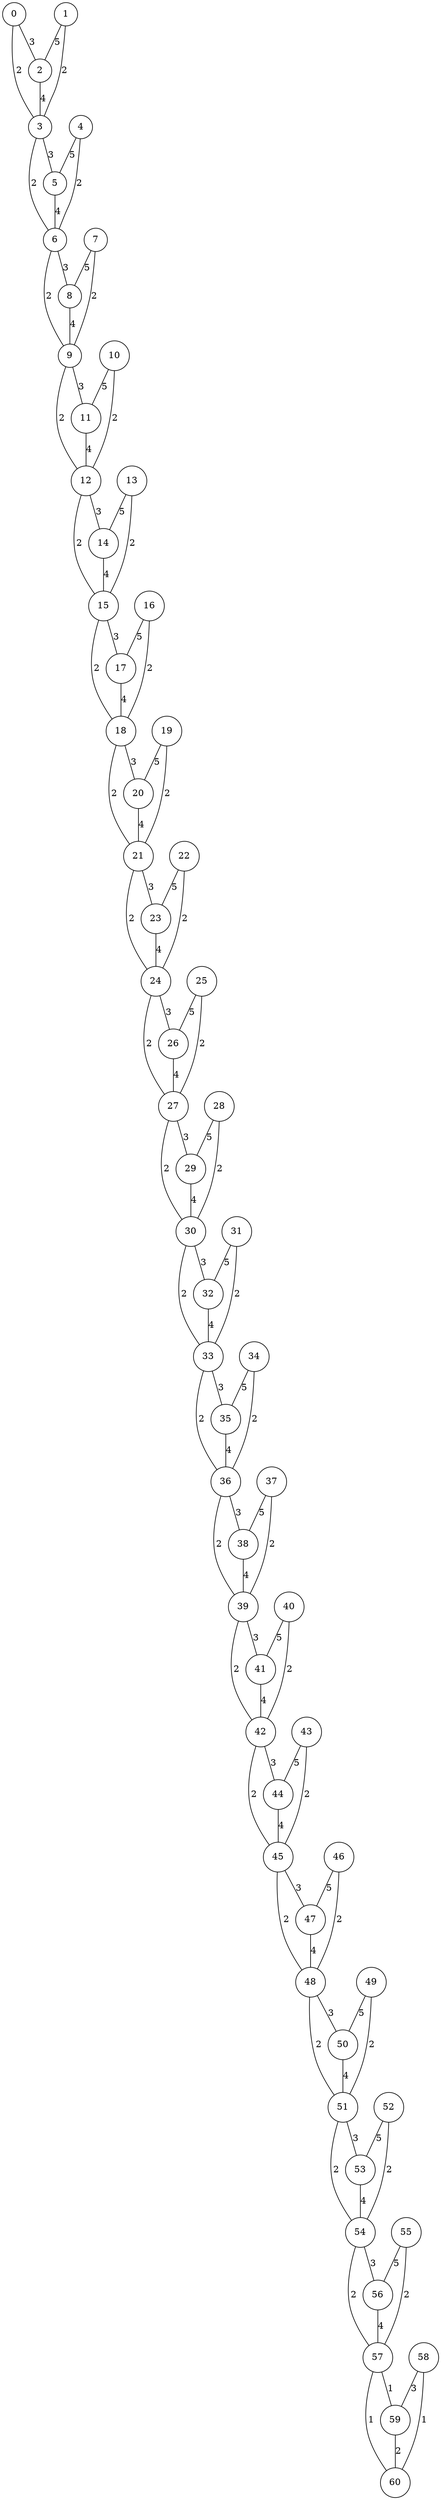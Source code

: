 graph qubit_interaction_graph {
    node [shape=circle];
    0 -- 2 [label=3];
    0 -- 3 [label=2];
    1 -- 2 [label=5];
    1 -- 3 [label=2];
    2 -- 3 [label=4];
    3 -- 5 [label=3];
    3 -- 6 [label=2];
    4 -- 5 [label=5];
    4 -- 6 [label=2];
    5 -- 6 [label=4];
    6 -- 8 [label=3];
    6 -- 9 [label=2];
    7 -- 8 [label=5];
    7 -- 9 [label=2];
    8 -- 9 [label=4];
    9 -- 11 [label=3];
    9 -- 12 [label=2];
    10 -- 11 [label=5];
    10 -- 12 [label=2];
    11 -- 12 [label=4];
    12 -- 14 [label=3];
    12 -- 15 [label=2];
    13 -- 14 [label=5];
    13 -- 15 [label=2];
    14 -- 15 [label=4];
    15 -- 17 [label=3];
    15 -- 18 [label=2];
    16 -- 17 [label=5];
    16 -- 18 [label=2];
    17 -- 18 [label=4];
    18 -- 20 [label=3];
    18 -- 21 [label=2];
    19 -- 20 [label=5];
    19 -- 21 [label=2];
    20 -- 21 [label=4];
    21 -- 23 [label=3];
    21 -- 24 [label=2];
    22 -- 23 [label=5];
    22 -- 24 [label=2];
    23 -- 24 [label=4];
    24 -- 26 [label=3];
    24 -- 27 [label=2];
    25 -- 26 [label=5];
    25 -- 27 [label=2];
    26 -- 27 [label=4];
    27 -- 29 [label=3];
    27 -- 30 [label=2];
    28 -- 29 [label=5];
    28 -- 30 [label=2];
    29 -- 30 [label=4];
    30 -- 32 [label=3];
    30 -- 33 [label=2];
    31 -- 32 [label=5];
    31 -- 33 [label=2];
    32 -- 33 [label=4];
    33 -- 35 [label=3];
    33 -- 36 [label=2];
    34 -- 35 [label=5];
    34 -- 36 [label=2];
    35 -- 36 [label=4];
    36 -- 38 [label=3];
    36 -- 39 [label=2];
    37 -- 38 [label=5];
    37 -- 39 [label=2];
    38 -- 39 [label=4];
    39 -- 41 [label=3];
    39 -- 42 [label=2];
    40 -- 41 [label=5];
    40 -- 42 [label=2];
    41 -- 42 [label=4];
    42 -- 44 [label=3];
    42 -- 45 [label=2];
    43 -- 44 [label=5];
    43 -- 45 [label=2];
    44 -- 45 [label=4];
    45 -- 47 [label=3];
    45 -- 48 [label=2];
    46 -- 47 [label=5];
    46 -- 48 [label=2];
    47 -- 48 [label=4];
    48 -- 50 [label=3];
    48 -- 51 [label=2];
    49 -- 50 [label=5];
    49 -- 51 [label=2];
    50 -- 51 [label=4];
    51 -- 53 [label=3];
    51 -- 54 [label=2];
    52 -- 53 [label=5];
    52 -- 54 [label=2];
    53 -- 54 [label=4];
    54 -- 56 [label=3];
    54 -- 57 [label=2];
    55 -- 56 [label=5];
    55 -- 57 [label=2];
    56 -- 57 [label=4];
    57 -- 59 [label=1];
    57 -- 60 [label=1];
    58 -- 59 [label=3];
    58 -- 60 [label=1];
    59 -- 60 [label=2];
}